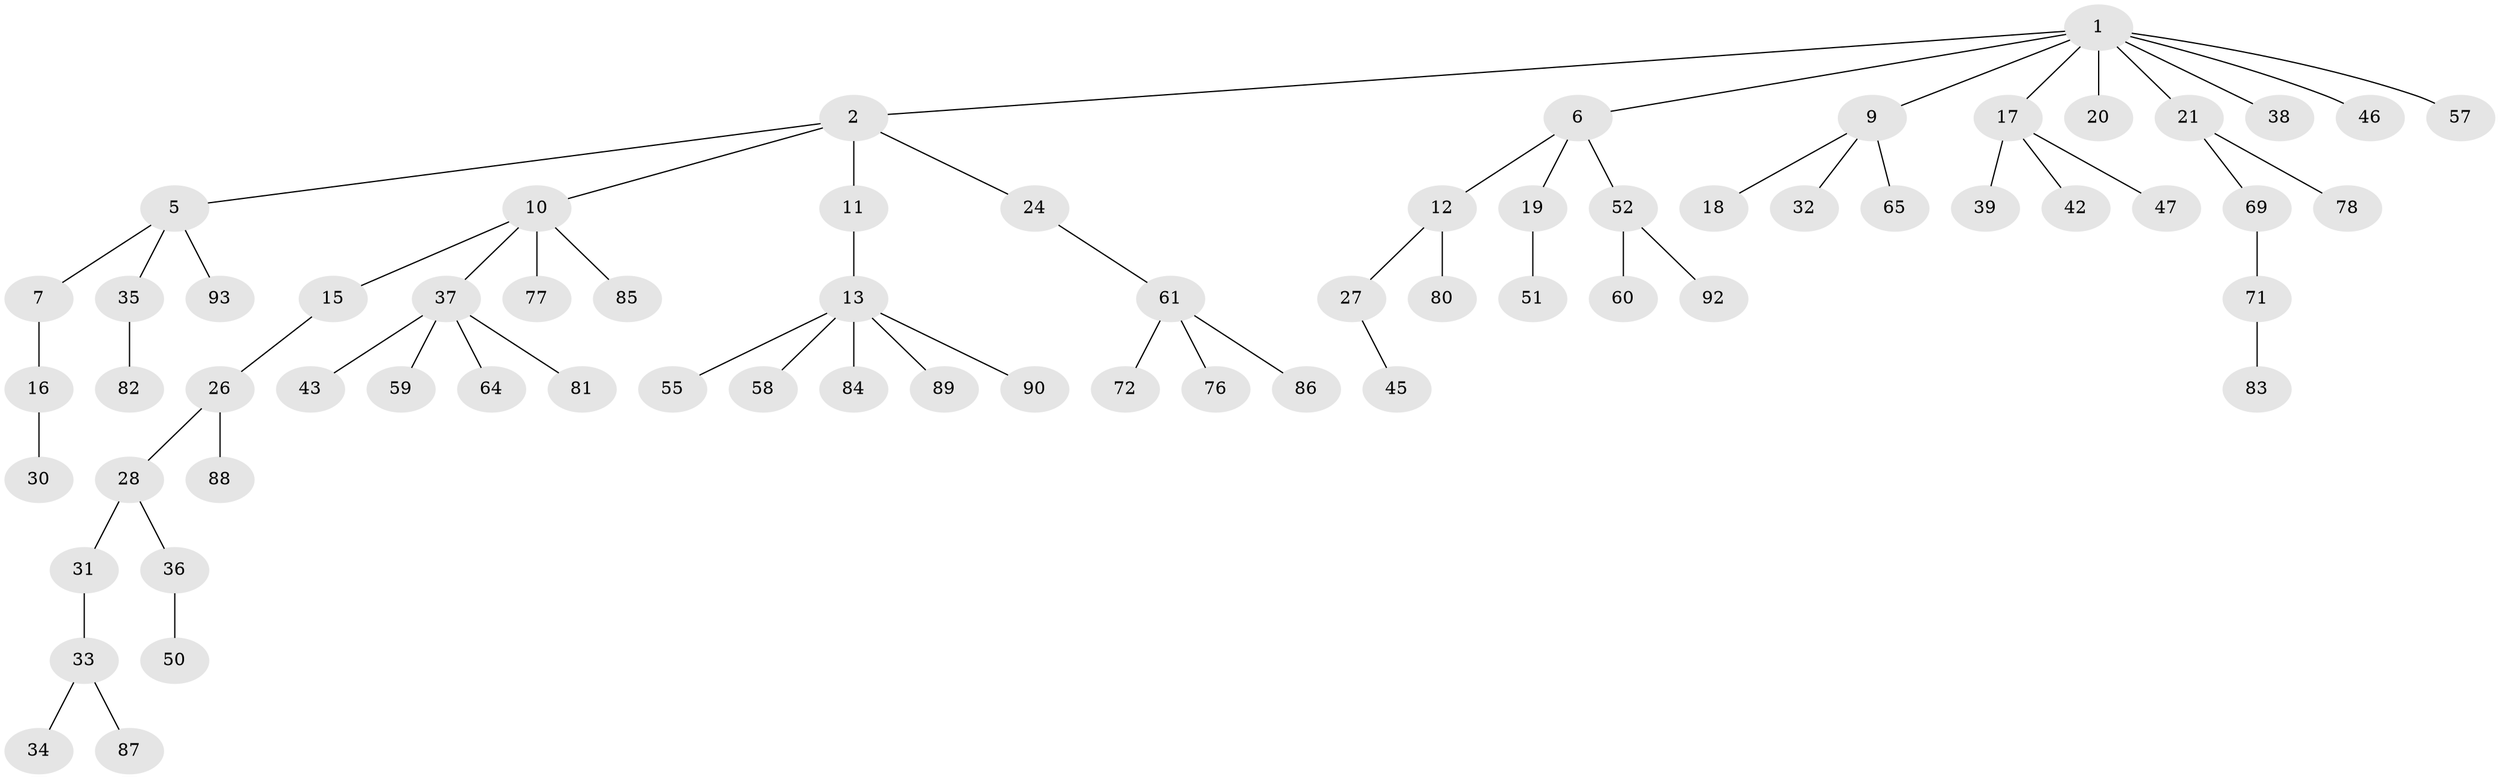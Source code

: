 // Generated by graph-tools (version 1.1) at 2025/52/02/27/25 19:52:11]
// undirected, 66 vertices, 65 edges
graph export_dot {
graph [start="1"]
  node [color=gray90,style=filled];
  1 [super="+3"];
  2 [super="+4"];
  5 [super="+8"];
  6;
  7 [super="+29"];
  9 [super="+73"];
  10 [super="+62"];
  11;
  12 [super="+66"];
  13 [super="+14"];
  15 [super="+44"];
  16;
  17 [super="+23"];
  18 [super="+95"];
  19 [super="+22"];
  20;
  21 [super="+25"];
  24 [super="+48"];
  26 [super="+54"];
  27;
  28 [super="+68"];
  30 [super="+67"];
  31 [super="+41"];
  32;
  33 [super="+40"];
  34;
  35 [super="+70"];
  36 [super="+74"];
  37 [super="+75"];
  38;
  39;
  42;
  43;
  45 [super="+63"];
  46 [super="+49"];
  47;
  50 [super="+56"];
  51 [super="+53"];
  52 [super="+79"];
  55;
  57;
  58 [super="+96"];
  59;
  60;
  61 [super="+91"];
  64;
  65;
  69;
  71 [super="+94"];
  72;
  76;
  77;
  78;
  80;
  81;
  82;
  83;
  84;
  85;
  86;
  87;
  88;
  89;
  90 [super="+97"];
  92;
  93;
  1 -- 2;
  1 -- 17;
  1 -- 21;
  1 -- 38;
  1 -- 46;
  1 -- 20;
  1 -- 6;
  1 -- 9;
  1 -- 57;
  2 -- 24;
  2 -- 11;
  2 -- 10;
  2 -- 5;
  5 -- 7;
  5 -- 35;
  5 -- 93;
  6 -- 12;
  6 -- 19;
  6 -- 52;
  7 -- 16;
  9 -- 18;
  9 -- 32;
  9 -- 65;
  10 -- 15;
  10 -- 37;
  10 -- 77;
  10 -- 85;
  11 -- 13;
  12 -- 27;
  12 -- 80;
  13 -- 55;
  13 -- 84;
  13 -- 89;
  13 -- 58;
  13 -- 90;
  15 -- 26;
  16 -- 30;
  17 -- 39;
  17 -- 47;
  17 -- 42;
  19 -- 51;
  21 -- 69;
  21 -- 78;
  24 -- 61;
  26 -- 28;
  26 -- 88;
  27 -- 45;
  28 -- 31;
  28 -- 36;
  31 -- 33;
  33 -- 34;
  33 -- 87;
  35 -- 82;
  36 -- 50;
  37 -- 43;
  37 -- 59;
  37 -- 64;
  37 -- 81;
  52 -- 60;
  52 -- 92;
  61 -- 72;
  61 -- 76;
  61 -- 86;
  69 -- 71;
  71 -- 83;
}
